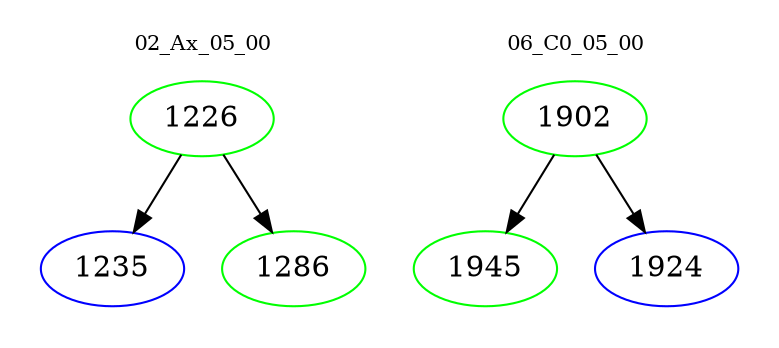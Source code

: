 digraph{
subgraph cluster_0 {
color = white
label = "02_Ax_05_00";
fontsize=10;
T0_1226 [label="1226", color="green"]
T0_1226 -> T0_1235 [color="black"]
T0_1235 [label="1235", color="blue"]
T0_1226 -> T0_1286 [color="black"]
T0_1286 [label="1286", color="green"]
}
subgraph cluster_1 {
color = white
label = "06_C0_05_00";
fontsize=10;
T1_1902 [label="1902", color="green"]
T1_1902 -> T1_1945 [color="black"]
T1_1945 [label="1945", color="green"]
T1_1902 -> T1_1924 [color="black"]
T1_1924 [label="1924", color="blue"]
}
}

